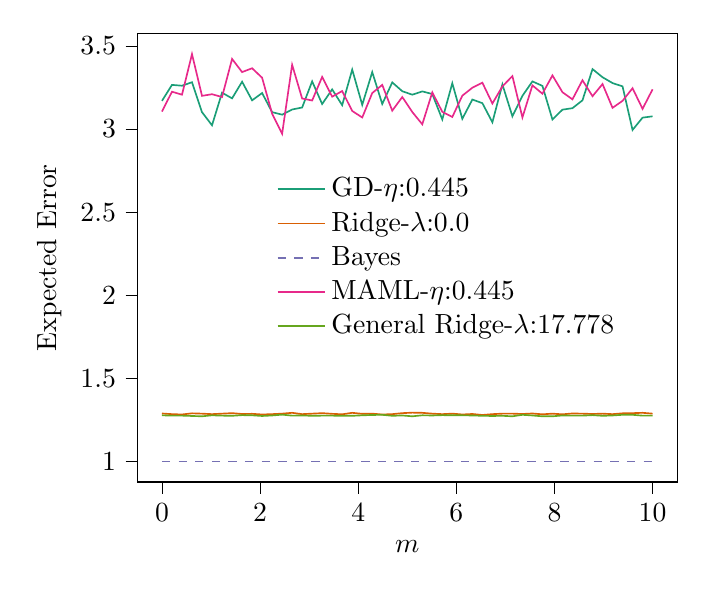 % This file was created with tikzplotlib v0.10.1.
\begin{tikzpicture}

\definecolor{chocolate217952}{RGB}{217,95,2}
\definecolor{darkcyan27158119}{RGB}{27,158,119}
\definecolor{darkgray176}{RGB}{176,176,176}
\definecolor{deeppink23141138}{RGB}{231,41,138}
\definecolor{lightslategray117112179}{RGB}{117,112,179}
\definecolor{olivedrab10216630}{RGB}{102,166,30}

\begin{axis}[
legend cell align={left},
legend style={fill opacity=0.8, draw opacity=1, text opacity=1, at={(0.91,0.5)}, anchor=east, draw=none},
tick align=outside,
tick pos=left,
x grid style={darkgray176},
xlabel={\(\displaystyle m\)},
xmin=-0.5, xmax=10.5,
xtick style={color=black},
y grid style={darkgray176},
ylabel={Expected Error},
ymin=0.877, ymax=3.573,
ytick style={color=black}
]
\addplot [semithick, darkcyan27158119]
table {%
0 3.169
0.204 3.265
0.408 3.26
0.612 3.281
0.816 3.101
1.02 3.022
1.224 3.218
1.429 3.184
1.633 3.284
1.837 3.172
2.041 3.216
2.245 3.101
2.449 3.086
2.653 3.117
2.857 3.129
3.061 3.286
3.265 3.15
3.469 3.238
3.673 3.143
3.878 3.357
4.082 3.145
4.286 3.342
4.49 3.15
4.694 3.28
4.898 3.227
5.102 3.206
5.306 3.226
5.51 3.21
5.714 3.057
5.918 3.275
6.122 3.061
6.327 3.177
6.531 3.155
6.735 3.04
6.939 3.268
7.143 3.076
7.347 3.199
7.551 3.286
7.755 3.259
7.959 3.057
8.163 3.116
8.367 3.125
8.571 3.172
8.776 3.36
8.98 3.311
9.184 3.276
9.388 3.256
9.592 2.994
9.796 3.068
10 3.076
};
\addlegendentry{GD-$\eta$:0.445}
\addplot [semithick, chocolate217952]
table {%
0 1.289
0.204 1.285
0.408 1.283
0.612 1.29
0.816 1.288
1.02 1.285
1.224 1.288
1.429 1.291
1.633 1.286
1.837 1.287
2.041 1.283
2.245 1.285
2.449 1.288
2.653 1.293
2.857 1.285
3.061 1.288
3.265 1.291
3.469 1.287
3.673 1.284
3.878 1.293
4.082 1.287
4.286 1.288
4.49 1.283
4.694 1.285
4.898 1.291
5.102 1.294
5.306 1.293
5.51 1.288
5.714 1.285
5.918 1.288
6.122 1.283
6.327 1.286
6.531 1.28
6.735 1.285
6.939 1.288
7.143 1.288
7.347 1.286
7.551 1.289
7.755 1.284
7.959 1.288
8.163 1.284
8.367 1.289
8.571 1.288
8.776 1.286
8.98 1.288
9.184 1.285
9.388 1.29
9.592 1.291
9.796 1.293
10 1.288
};
\addlegendentry{Ridge-$\lambda$:0.0}
\addplot [semithick, lightslategray117112179, dashed]
table {%
0 1.0
0.204 1.0
0.408 1.0
0.612 1.0
0.816 1.0
1.02 1.0
1.224 1.0
1.429 1.0
1.633 1.0
1.837 1.0
2.041 1.0
2.245 1.0
2.449 1.0
2.653 1.0
2.857 1.0
3.061 1.0
3.265 1.0
3.469 1.0
3.673 1.0
3.878 1.0
4.082 1.0
4.286 1.0
4.49 1.0
4.694 1.0
4.898 1.0
5.102 1.0
5.306 1.0
5.51 1.0
5.714 1.0
5.918 1.0
6.122 1.0
6.327 1.0
6.531 1.0
6.735 1.0
6.939 1.0
7.143 1.0
7.347 1.0
7.551 1.0
7.755 1.0
7.959 1.0
8.163 1.0
8.367 1.0
8.571 1.0
8.776 1.0
8.98 1.0
9.184 1.0
9.388 1.0
9.592 1.0
9.796 1.0
10 1.0
};
\addlegendentry{Bayes}
\addplot [semithick, deeppink23141138]
table {%
0 3.105
0.204 3.224
0.408 3.206
0.612 3.45
0.816 3.199
1.02 3.209
1.224 3.192
1.429 3.421
1.633 3.342
1.837 3.365
2.041 3.308
2.245 3.092
2.449 2.971
2.653 3.386
2.857 3.183
3.061 3.171
3.265 3.313
3.469 3.194
3.673 3.228
3.878 3.108
4.082 3.069
4.286 3.216
4.49 3.265
4.694 3.11
4.898 3.192
5.102 3.102
5.306 3.028
5.51 3.22
5.714 3.103
5.918 3.072
6.122 3.2
6.327 3.248
6.531 3.278
6.735 3.153
6.939 3.256
7.143 3.318
7.347 3.069
7.551 3.262
7.755 3.212
7.959 3.322
8.163 3.221
8.367 3.178
8.571 3.293
8.776 3.197
8.98 3.27
9.184 3.127
9.388 3.169
9.592 3.245
9.796 3.121
10 3.238
};
\addlegendentry{MAML-$\eta$:0.445}
\addplot [semithick, olivedrab10216630]
table {%
0 1.278
0.204 1.276
0.408 1.276
0.612 1.274
0.816 1.272
1.02 1.278
1.224 1.276
1.429 1.275
1.633 1.279
1.837 1.278
2.041 1.274
2.245 1.277
2.449 1.282
2.653 1.276
2.857 1.277
3.061 1.275
3.265 1.276
3.469 1.276
3.673 1.275
3.878 1.275
4.082 1.278
4.286 1.28
4.49 1.281
4.694 1.275
4.898 1.277
5.102 1.272
5.306 1.278
5.51 1.277
5.714 1.279
5.918 1.278
6.122 1.278
6.327 1.277
6.531 1.275
6.735 1.274
6.939 1.275
7.143 1.272
7.347 1.281
7.551 1.277
7.755 1.272
7.959 1.272
8.163 1.277
8.367 1.276
8.571 1.276
8.776 1.279
8.98 1.275
9.184 1.277
9.388 1.281
9.592 1.281
9.796 1.276
10 1.276
};
\addlegendentry{General Ridge-$\lambda$:17.778}
\end{axis}

\end{tikzpicture}
